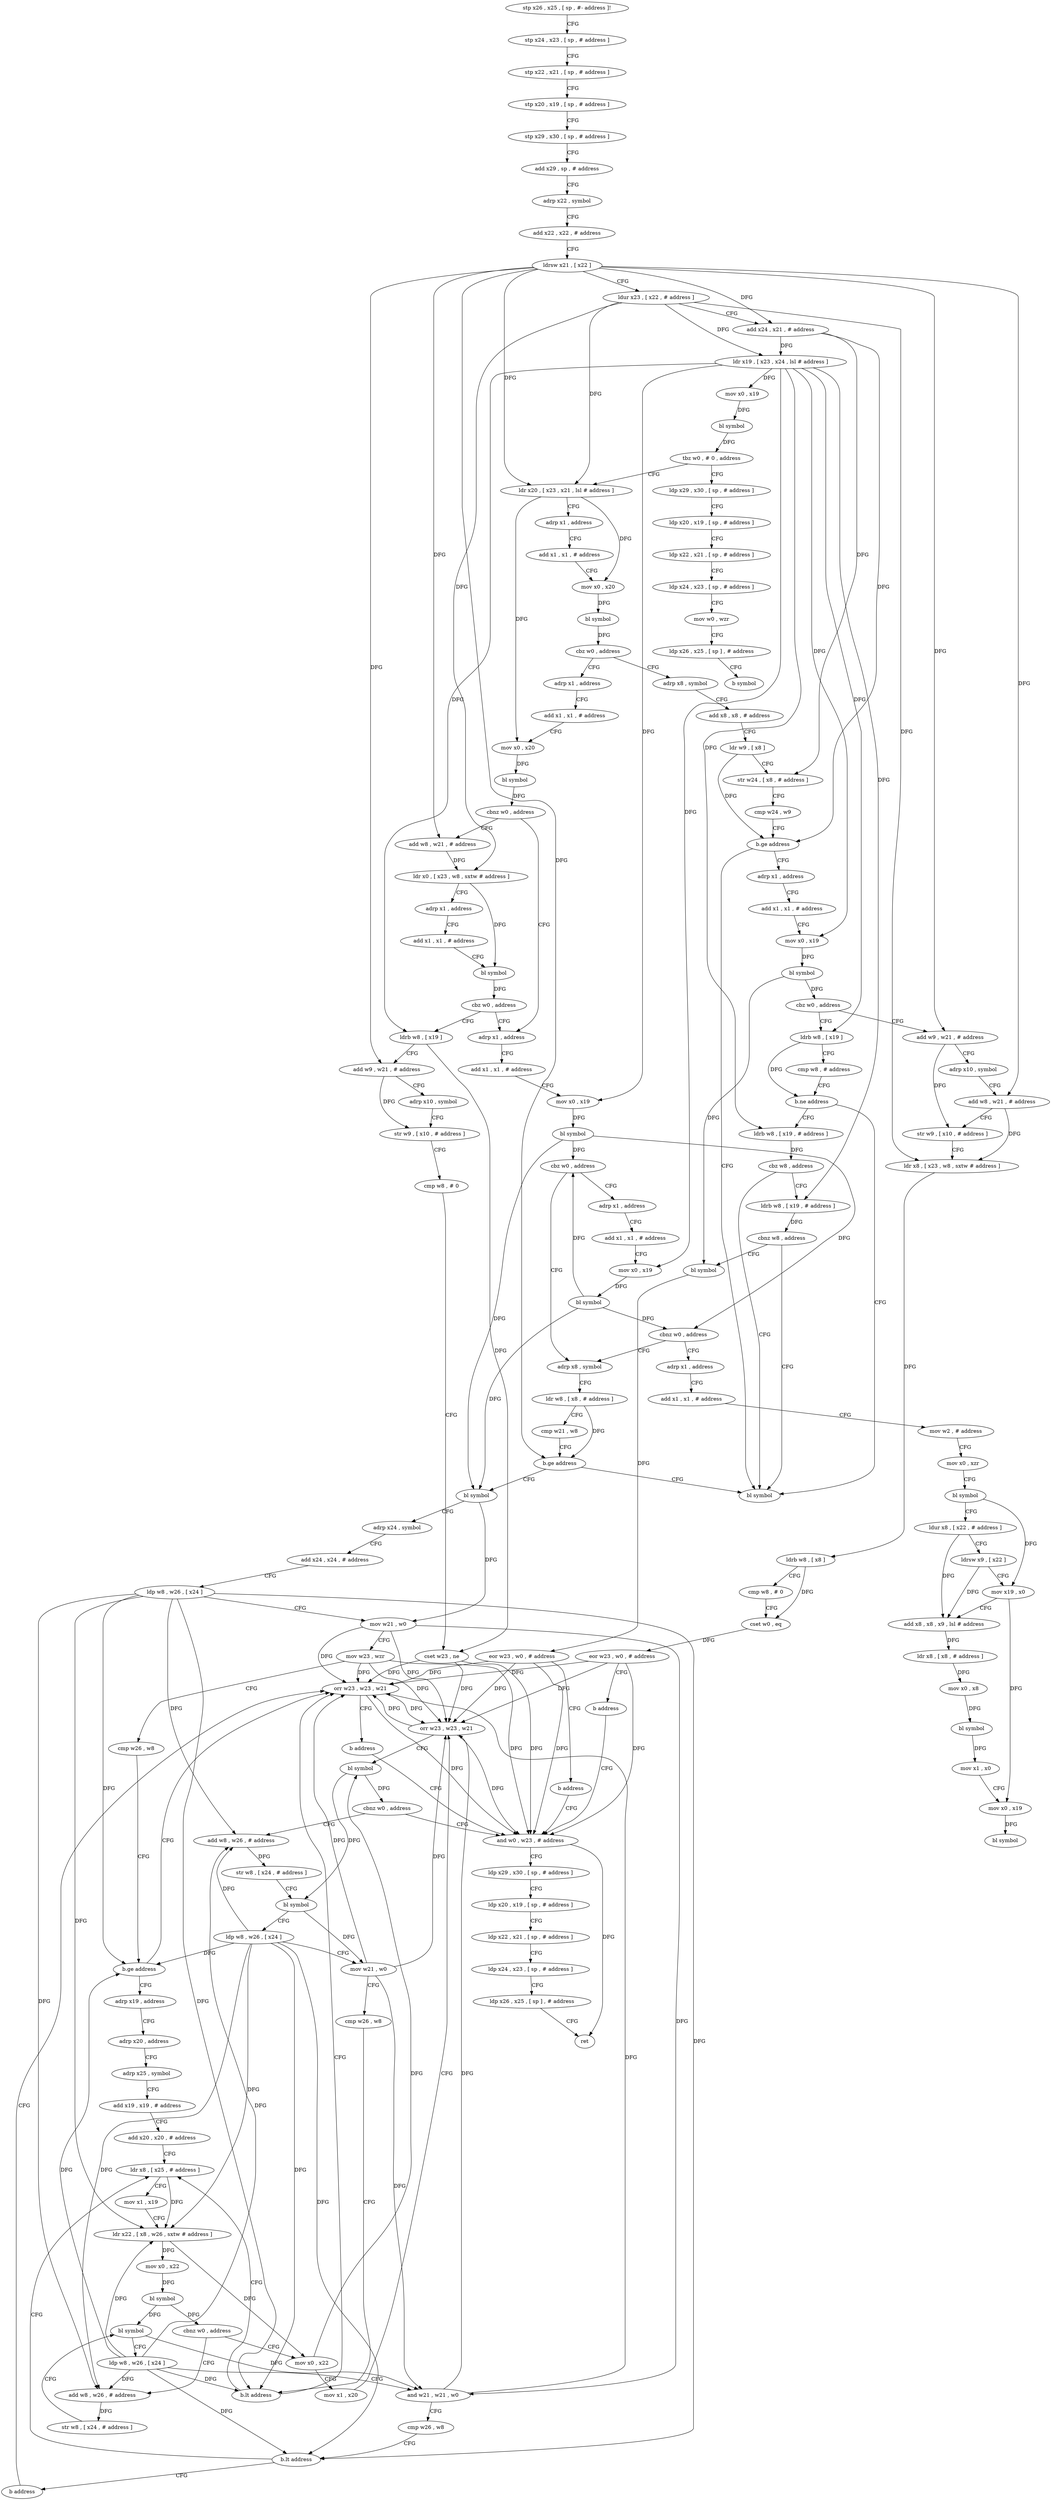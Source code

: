 digraph "func" {
"4201804" [label = "stp x26 , x25 , [ sp , #- address ]!" ]
"4201808" [label = "stp x24 , x23 , [ sp , # address ]" ]
"4201812" [label = "stp x22 , x21 , [ sp , # address ]" ]
"4201816" [label = "stp x20 , x19 , [ sp , # address ]" ]
"4201820" [label = "stp x29 , x30 , [ sp , # address ]" ]
"4201824" [label = "add x29 , sp , # address" ]
"4201828" [label = "adrp x22 , symbol" ]
"4201832" [label = "add x22 , x22 , # address" ]
"4201836" [label = "ldrsw x21 , [ x22 ]" ]
"4201840" [label = "ldur x23 , [ x22 , # address ]" ]
"4201844" [label = "add x24 , x21 , # address" ]
"4201848" [label = "ldr x19 , [ x23 , x24 , lsl # address ]" ]
"4201852" [label = "mov x0 , x19" ]
"4201856" [label = "bl symbol" ]
"4201860" [label = "tbz w0 , # 0 , address" ]
"4201892" [label = "ldr x20 , [ x23 , x21 , lsl # address ]" ]
"4201864" [label = "ldp x29 , x30 , [ sp , # address ]" ]
"4201896" [label = "adrp x1 , address" ]
"4201900" [label = "add x1 , x1 , # address" ]
"4201904" [label = "mov x0 , x20" ]
"4201908" [label = "bl symbol" ]
"4201912" [label = "cbz w0 , address" ]
"4202180" [label = "adrp x8 , symbol" ]
"4201916" [label = "adrp x1 , address" ]
"4201868" [label = "ldp x20 , x19 , [ sp , # address ]" ]
"4201872" [label = "ldp x22 , x21 , [ sp , # address ]" ]
"4201876" [label = "ldp x24 , x23 , [ sp , # address ]" ]
"4201880" [label = "mov w0 , wzr" ]
"4201884" [label = "ldp x26 , x25 , [ sp ] , # address" ]
"4201888" [label = "b symbol" ]
"4202184" [label = "add x8 , x8 , # address" ]
"4202188" [label = "ldr w9 , [ x8 ]" ]
"4202192" [label = "str w24 , [ x8 , # address ]" ]
"4202196" [label = "cmp w24 , w9" ]
"4202200" [label = "b.ge address" ]
"4202356" [label = "bl symbol" ]
"4202204" [label = "adrp x1 , address" ]
"4201920" [label = "add x1 , x1 , # address" ]
"4201924" [label = "mov x0 , x20" ]
"4201928" [label = "bl symbol" ]
"4201932" [label = "cbnz w0 , address" ]
"4201960" [label = "adrp x1 , address" ]
"4201936" [label = "add w8 , w21 , # address" ]
"4202208" [label = "add x1 , x1 , # address" ]
"4202212" [label = "mov x0 , x19" ]
"4202216" [label = "bl symbol" ]
"4202220" [label = "cbz w0 , address" ]
"4202264" [label = "add w9 , w21 , # address" ]
"4202224" [label = "ldrb w8 , [ x19 ]" ]
"4201964" [label = "add x1 , x1 , # address" ]
"4201968" [label = "mov x0 , x19" ]
"4201972" [label = "bl symbol" ]
"4201976" [label = "cbz w0 , address" ]
"4202000" [label = "adrp x8 , symbol" ]
"4201980" [label = "adrp x1 , address" ]
"4201940" [label = "ldr x0 , [ x23 , w8 , sxtw # address ]" ]
"4201944" [label = "adrp x1 , address" ]
"4201948" [label = "add x1 , x1 , # address" ]
"4201952" [label = "bl symbol" ]
"4201956" [label = "cbz w0 , address" ]
"4202304" [label = "ldrb w8 , [ x19 ]" ]
"4202268" [label = "adrp x10 , symbol" ]
"4202272" [label = "add w8 , w21 , # address" ]
"4202276" [label = "str w9 , [ x10 , # address ]" ]
"4202280" [label = "ldr x8 , [ x23 , w8 , sxtw # address ]" ]
"4202284" [label = "ldrb w8 , [ x8 ]" ]
"4202288" [label = "cmp w8 , # 0" ]
"4202292" [label = "cset w0 , eq" ]
"4202296" [label = "eor w23 , w0 , # address" ]
"4202300" [label = "b address" ]
"4202328" [label = "and w0 , w23 , # address" ]
"4202228" [label = "cmp w8 , # address" ]
"4202232" [label = "b.ne address" ]
"4202236" [label = "ldrb w8 , [ x19 , # address ]" ]
"4202004" [label = "ldr w8 , [ x8 , # address ]" ]
"4202008" [label = "cmp w21 , w8" ]
"4202012" [label = "b.ge address" ]
"4202016" [label = "bl symbol" ]
"4201984" [label = "add x1 , x1 , # address" ]
"4201988" [label = "mov x0 , x19" ]
"4201992" [label = "bl symbol" ]
"4201996" [label = "cbnz w0 , address" ]
"4202360" [label = "adrp x1 , address" ]
"4202308" [label = "add w9 , w21 , # address" ]
"4202312" [label = "adrp x10 , symbol" ]
"4202316" [label = "str w9 , [ x10 , # address ]" ]
"4202320" [label = "cmp w8 , # 0" ]
"4202324" [label = "cset w23 , ne" ]
"4202332" [label = "ldp x29 , x30 , [ sp , # address ]" ]
"4202336" [label = "ldp x20 , x19 , [ sp , # address ]" ]
"4202340" [label = "ldp x22 , x21 , [ sp , # address ]" ]
"4202344" [label = "ldp x24 , x23 , [ sp , # address ]" ]
"4202348" [label = "ldp x26 , x25 , [ sp ] , # address" ]
"4202352" [label = "ret" ]
"4202240" [label = "cbz w8 , address" ]
"4202244" [label = "ldrb w8 , [ x19 , # address ]" ]
"4202020" [label = "adrp x24 , symbol" ]
"4202024" [label = "add x24 , x24 , # address" ]
"4202028" [label = "ldp w8 , w26 , [ x24 ]" ]
"4202032" [label = "mov w21 , w0" ]
"4202036" [label = "mov w23 , wzr" ]
"4202040" [label = "cmp w26 , w8" ]
"4202044" [label = "b.ge address" ]
"4202172" [label = "orr w23 , w23 , w21" ]
"4202048" [label = "adrp x19 , address" ]
"4202364" [label = "add x1 , x1 , # address" ]
"4202368" [label = "mov w2 , # address" ]
"4202372" [label = "mov x0 , xzr" ]
"4202376" [label = "bl symbol" ]
"4202380" [label = "ldur x8 , [ x22 , # address ]" ]
"4202384" [label = "ldrsw x9 , [ x22 ]" ]
"4202388" [label = "mov x19 , x0" ]
"4202392" [label = "add x8 , x8 , x9 , lsl # address" ]
"4202396" [label = "ldr x8 , [ x8 , # address ]" ]
"4202400" [label = "mov x0 , x8" ]
"4202404" [label = "bl symbol" ]
"4202408" [label = "mov x1 , x0" ]
"4202412" [label = "mov x0 , x19" ]
"4202416" [label = "bl symbol" ]
"4202248" [label = "cbnz w8 , address" ]
"4202252" [label = "bl symbol" ]
"4202176" [label = "b address" ]
"4202052" [label = "adrp x20 , address" ]
"4202056" [label = "adrp x25 , symbol" ]
"4202060" [label = "add x19 , x19 , # address" ]
"4202064" [label = "add x20 , x20 , # address" ]
"4202068" [label = "ldr x8 , [ x25 , # address ]" ]
"4202256" [label = "eor w23 , w0 , # address" ]
"4202260" [label = "b address" ]
"4202124" [label = "mov x0 , x22" ]
"4202128" [label = "mov x1 , x20" ]
"4202132" [label = "orr w23 , w23 , w21" ]
"4202136" [label = "bl symbol" ]
"4202140" [label = "cbnz w0 , address" ]
"4202144" [label = "add w8 , w26 , # address" ]
"4202092" [label = "add w8 , w26 , # address" ]
"4202096" [label = "str w8 , [ x24 , # address ]" ]
"4202100" [label = "bl symbol" ]
"4202104" [label = "ldp w8 , w26 , [ x24 ]" ]
"4202108" [label = "and w21 , w21 , w0" ]
"4202112" [label = "cmp w26 , w8" ]
"4202116" [label = "b.lt address" ]
"4202120" [label = "b address" ]
"4202148" [label = "str w8 , [ x24 , # address ]" ]
"4202152" [label = "bl symbol" ]
"4202156" [label = "ldp w8 , w26 , [ x24 ]" ]
"4202160" [label = "mov w21 , w0" ]
"4202164" [label = "cmp w26 , w8" ]
"4202168" [label = "b.lt address" ]
"4202072" [label = "mov x1 , x19" ]
"4202076" [label = "ldr x22 , [ x8 , w26 , sxtw # address ]" ]
"4202080" [label = "mov x0 , x22" ]
"4202084" [label = "bl symbol" ]
"4202088" [label = "cbnz w0 , address" ]
"4201804" -> "4201808" [ label = "CFG" ]
"4201808" -> "4201812" [ label = "CFG" ]
"4201812" -> "4201816" [ label = "CFG" ]
"4201816" -> "4201820" [ label = "CFG" ]
"4201820" -> "4201824" [ label = "CFG" ]
"4201824" -> "4201828" [ label = "CFG" ]
"4201828" -> "4201832" [ label = "CFG" ]
"4201832" -> "4201836" [ label = "CFG" ]
"4201836" -> "4201840" [ label = "CFG" ]
"4201836" -> "4201844" [ label = "DFG" ]
"4201836" -> "4201892" [ label = "DFG" ]
"4201836" -> "4201936" [ label = "DFG" ]
"4201836" -> "4202264" [ label = "DFG" ]
"4201836" -> "4202272" [ label = "DFG" ]
"4201836" -> "4202012" [ label = "DFG" ]
"4201836" -> "4202308" [ label = "DFG" ]
"4201840" -> "4201844" [ label = "CFG" ]
"4201840" -> "4201848" [ label = "DFG" ]
"4201840" -> "4201892" [ label = "DFG" ]
"4201840" -> "4201940" [ label = "DFG" ]
"4201840" -> "4202280" [ label = "DFG" ]
"4201844" -> "4201848" [ label = "DFG" ]
"4201844" -> "4202192" [ label = "DFG" ]
"4201844" -> "4202200" [ label = "DFG" ]
"4201848" -> "4201852" [ label = "DFG" ]
"4201848" -> "4202212" [ label = "DFG" ]
"4201848" -> "4201968" [ label = "DFG" ]
"4201848" -> "4202224" [ label = "DFG" ]
"4201848" -> "4201988" [ label = "DFG" ]
"4201848" -> "4202304" [ label = "DFG" ]
"4201848" -> "4202236" [ label = "DFG" ]
"4201848" -> "4202244" [ label = "DFG" ]
"4201852" -> "4201856" [ label = "DFG" ]
"4201856" -> "4201860" [ label = "DFG" ]
"4201860" -> "4201892" [ label = "CFG" ]
"4201860" -> "4201864" [ label = "CFG" ]
"4201892" -> "4201896" [ label = "CFG" ]
"4201892" -> "4201904" [ label = "DFG" ]
"4201892" -> "4201924" [ label = "DFG" ]
"4201864" -> "4201868" [ label = "CFG" ]
"4201896" -> "4201900" [ label = "CFG" ]
"4201900" -> "4201904" [ label = "CFG" ]
"4201904" -> "4201908" [ label = "DFG" ]
"4201908" -> "4201912" [ label = "DFG" ]
"4201912" -> "4202180" [ label = "CFG" ]
"4201912" -> "4201916" [ label = "CFG" ]
"4202180" -> "4202184" [ label = "CFG" ]
"4201916" -> "4201920" [ label = "CFG" ]
"4201868" -> "4201872" [ label = "CFG" ]
"4201872" -> "4201876" [ label = "CFG" ]
"4201876" -> "4201880" [ label = "CFG" ]
"4201880" -> "4201884" [ label = "CFG" ]
"4201884" -> "4201888" [ label = "CFG" ]
"4202184" -> "4202188" [ label = "CFG" ]
"4202188" -> "4202192" [ label = "CFG" ]
"4202188" -> "4202200" [ label = "DFG" ]
"4202192" -> "4202196" [ label = "CFG" ]
"4202196" -> "4202200" [ label = "CFG" ]
"4202200" -> "4202356" [ label = "CFG" ]
"4202200" -> "4202204" [ label = "CFG" ]
"4202204" -> "4202208" [ label = "CFG" ]
"4201920" -> "4201924" [ label = "CFG" ]
"4201924" -> "4201928" [ label = "DFG" ]
"4201928" -> "4201932" [ label = "DFG" ]
"4201932" -> "4201960" [ label = "CFG" ]
"4201932" -> "4201936" [ label = "CFG" ]
"4201960" -> "4201964" [ label = "CFG" ]
"4201936" -> "4201940" [ label = "DFG" ]
"4202208" -> "4202212" [ label = "CFG" ]
"4202212" -> "4202216" [ label = "DFG" ]
"4202216" -> "4202220" [ label = "DFG" ]
"4202216" -> "4202252" [ label = "DFG" ]
"4202220" -> "4202264" [ label = "CFG" ]
"4202220" -> "4202224" [ label = "CFG" ]
"4202264" -> "4202268" [ label = "CFG" ]
"4202264" -> "4202276" [ label = "DFG" ]
"4202224" -> "4202228" [ label = "CFG" ]
"4202224" -> "4202232" [ label = "DFG" ]
"4201964" -> "4201968" [ label = "CFG" ]
"4201968" -> "4201972" [ label = "DFG" ]
"4201972" -> "4201976" [ label = "DFG" ]
"4201972" -> "4201996" [ label = "DFG" ]
"4201972" -> "4202016" [ label = "DFG" ]
"4201976" -> "4202000" [ label = "CFG" ]
"4201976" -> "4201980" [ label = "CFG" ]
"4202000" -> "4202004" [ label = "CFG" ]
"4201980" -> "4201984" [ label = "CFG" ]
"4201940" -> "4201944" [ label = "CFG" ]
"4201940" -> "4201952" [ label = "DFG" ]
"4201944" -> "4201948" [ label = "CFG" ]
"4201948" -> "4201952" [ label = "CFG" ]
"4201952" -> "4201956" [ label = "DFG" ]
"4201956" -> "4202304" [ label = "CFG" ]
"4201956" -> "4201960" [ label = "CFG" ]
"4202304" -> "4202308" [ label = "CFG" ]
"4202304" -> "4202324" [ label = "DFG" ]
"4202268" -> "4202272" [ label = "CFG" ]
"4202272" -> "4202276" [ label = "CFG" ]
"4202272" -> "4202280" [ label = "DFG" ]
"4202276" -> "4202280" [ label = "CFG" ]
"4202280" -> "4202284" [ label = "DFG" ]
"4202284" -> "4202288" [ label = "CFG" ]
"4202284" -> "4202292" [ label = "DFG" ]
"4202288" -> "4202292" [ label = "CFG" ]
"4202292" -> "4202296" [ label = "DFG" ]
"4202296" -> "4202300" [ label = "CFG" ]
"4202296" -> "4202172" [ label = "DFG" ]
"4202296" -> "4202328" [ label = "DFG" ]
"4202296" -> "4202132" [ label = "DFG" ]
"4202300" -> "4202328" [ label = "CFG" ]
"4202328" -> "4202332" [ label = "CFG" ]
"4202328" -> "4202352" [ label = "DFG" ]
"4202228" -> "4202232" [ label = "CFG" ]
"4202232" -> "4202356" [ label = "CFG" ]
"4202232" -> "4202236" [ label = "CFG" ]
"4202236" -> "4202240" [ label = "DFG" ]
"4202004" -> "4202008" [ label = "CFG" ]
"4202004" -> "4202012" [ label = "DFG" ]
"4202008" -> "4202012" [ label = "CFG" ]
"4202012" -> "4202356" [ label = "CFG" ]
"4202012" -> "4202016" [ label = "CFG" ]
"4202016" -> "4202020" [ label = "CFG" ]
"4202016" -> "4202032" [ label = "DFG" ]
"4201984" -> "4201988" [ label = "CFG" ]
"4201988" -> "4201992" [ label = "DFG" ]
"4201992" -> "4201996" [ label = "DFG" ]
"4201992" -> "4201976" [ label = "DFG" ]
"4201992" -> "4202016" [ label = "DFG" ]
"4201996" -> "4202360" [ label = "CFG" ]
"4201996" -> "4202000" [ label = "CFG" ]
"4202360" -> "4202364" [ label = "CFG" ]
"4202308" -> "4202312" [ label = "CFG" ]
"4202308" -> "4202316" [ label = "DFG" ]
"4202312" -> "4202316" [ label = "CFG" ]
"4202316" -> "4202320" [ label = "CFG" ]
"4202320" -> "4202324" [ label = "CFG" ]
"4202324" -> "4202328" [ label = "DFG" ]
"4202324" -> "4202172" [ label = "DFG" ]
"4202324" -> "4202132" [ label = "DFG" ]
"4202332" -> "4202336" [ label = "CFG" ]
"4202336" -> "4202340" [ label = "CFG" ]
"4202340" -> "4202344" [ label = "CFG" ]
"4202344" -> "4202348" [ label = "CFG" ]
"4202348" -> "4202352" [ label = "CFG" ]
"4202240" -> "4202356" [ label = "CFG" ]
"4202240" -> "4202244" [ label = "CFG" ]
"4202244" -> "4202248" [ label = "DFG" ]
"4202020" -> "4202024" [ label = "CFG" ]
"4202024" -> "4202028" [ label = "CFG" ]
"4202028" -> "4202032" [ label = "CFG" ]
"4202028" -> "4202044" [ label = "DFG" ]
"4202028" -> "4202076" [ label = "DFG" ]
"4202028" -> "4202092" [ label = "DFG" ]
"4202028" -> "4202116" [ label = "DFG" ]
"4202028" -> "4202144" [ label = "DFG" ]
"4202028" -> "4202168" [ label = "DFG" ]
"4202032" -> "4202036" [ label = "CFG" ]
"4202032" -> "4202172" [ label = "DFG" ]
"4202032" -> "4202132" [ label = "DFG" ]
"4202032" -> "4202108" [ label = "DFG" ]
"4202036" -> "4202040" [ label = "CFG" ]
"4202036" -> "4202172" [ label = "DFG" ]
"4202036" -> "4202328" [ label = "DFG" ]
"4202036" -> "4202132" [ label = "DFG" ]
"4202040" -> "4202044" [ label = "CFG" ]
"4202044" -> "4202172" [ label = "CFG" ]
"4202044" -> "4202048" [ label = "CFG" ]
"4202172" -> "4202176" [ label = "CFG" ]
"4202172" -> "4202328" [ label = "DFG" ]
"4202172" -> "4202132" [ label = "DFG" ]
"4202048" -> "4202052" [ label = "CFG" ]
"4202364" -> "4202368" [ label = "CFG" ]
"4202368" -> "4202372" [ label = "CFG" ]
"4202372" -> "4202376" [ label = "CFG" ]
"4202376" -> "4202380" [ label = "CFG" ]
"4202376" -> "4202388" [ label = "DFG" ]
"4202380" -> "4202384" [ label = "CFG" ]
"4202380" -> "4202392" [ label = "DFG" ]
"4202384" -> "4202388" [ label = "CFG" ]
"4202384" -> "4202392" [ label = "DFG" ]
"4202388" -> "4202392" [ label = "CFG" ]
"4202388" -> "4202412" [ label = "DFG" ]
"4202392" -> "4202396" [ label = "DFG" ]
"4202396" -> "4202400" [ label = "DFG" ]
"4202400" -> "4202404" [ label = "DFG" ]
"4202404" -> "4202408" [ label = "DFG" ]
"4202408" -> "4202412" [ label = "CFG" ]
"4202412" -> "4202416" [ label = "DFG" ]
"4202248" -> "4202356" [ label = "CFG" ]
"4202248" -> "4202252" [ label = "CFG" ]
"4202252" -> "4202256" [ label = "DFG" ]
"4202176" -> "4202328" [ label = "CFG" ]
"4202052" -> "4202056" [ label = "CFG" ]
"4202056" -> "4202060" [ label = "CFG" ]
"4202060" -> "4202064" [ label = "CFG" ]
"4202064" -> "4202068" [ label = "CFG" ]
"4202068" -> "4202072" [ label = "CFG" ]
"4202068" -> "4202076" [ label = "DFG" ]
"4202256" -> "4202260" [ label = "CFG" ]
"4202256" -> "4202328" [ label = "DFG" ]
"4202256" -> "4202172" [ label = "DFG" ]
"4202256" -> "4202132" [ label = "DFG" ]
"4202260" -> "4202328" [ label = "CFG" ]
"4202124" -> "4202128" [ label = "CFG" ]
"4202124" -> "4202136" [ label = "DFG" ]
"4202128" -> "4202132" [ label = "CFG" ]
"4202132" -> "4202136" [ label = "CFG" ]
"4202132" -> "4202328" [ label = "DFG" ]
"4202132" -> "4202172" [ label = "DFG" ]
"4202136" -> "4202140" [ label = "DFG" ]
"4202136" -> "4202152" [ label = "DFG" ]
"4202140" -> "4202328" [ label = "CFG" ]
"4202140" -> "4202144" [ label = "CFG" ]
"4202144" -> "4202148" [ label = "DFG" ]
"4202092" -> "4202096" [ label = "DFG" ]
"4202096" -> "4202100" [ label = "CFG" ]
"4202100" -> "4202104" [ label = "CFG" ]
"4202100" -> "4202108" [ label = "DFG" ]
"4202104" -> "4202108" [ label = "CFG" ]
"4202104" -> "4202076" [ label = "DFG" ]
"4202104" -> "4202092" [ label = "DFG" ]
"4202104" -> "4202116" [ label = "DFG" ]
"4202104" -> "4202044" [ label = "DFG" ]
"4202104" -> "4202144" [ label = "DFG" ]
"4202104" -> "4202168" [ label = "DFG" ]
"4202108" -> "4202112" [ label = "CFG" ]
"4202108" -> "4202172" [ label = "DFG" ]
"4202108" -> "4202132" [ label = "DFG" ]
"4202112" -> "4202116" [ label = "CFG" ]
"4202116" -> "4202068" [ label = "CFG" ]
"4202116" -> "4202120" [ label = "CFG" ]
"4202120" -> "4202172" [ label = "CFG" ]
"4202148" -> "4202152" [ label = "CFG" ]
"4202152" -> "4202156" [ label = "CFG" ]
"4202152" -> "4202160" [ label = "DFG" ]
"4202156" -> "4202160" [ label = "CFG" ]
"4202156" -> "4202076" [ label = "DFG" ]
"4202156" -> "4202092" [ label = "DFG" ]
"4202156" -> "4202144" [ label = "DFG" ]
"4202156" -> "4202168" [ label = "DFG" ]
"4202156" -> "4202044" [ label = "DFG" ]
"4202156" -> "4202116" [ label = "DFG" ]
"4202160" -> "4202164" [ label = "CFG" ]
"4202160" -> "4202172" [ label = "DFG" ]
"4202160" -> "4202132" [ label = "DFG" ]
"4202160" -> "4202108" [ label = "DFG" ]
"4202164" -> "4202168" [ label = "CFG" ]
"4202168" -> "4202068" [ label = "CFG" ]
"4202168" -> "4202172" [ label = "CFG" ]
"4202072" -> "4202076" [ label = "CFG" ]
"4202076" -> "4202080" [ label = "DFG" ]
"4202076" -> "4202124" [ label = "DFG" ]
"4202080" -> "4202084" [ label = "DFG" ]
"4202084" -> "4202088" [ label = "DFG" ]
"4202084" -> "4202100" [ label = "DFG" ]
"4202088" -> "4202124" [ label = "CFG" ]
"4202088" -> "4202092" [ label = "CFG" ]
}

